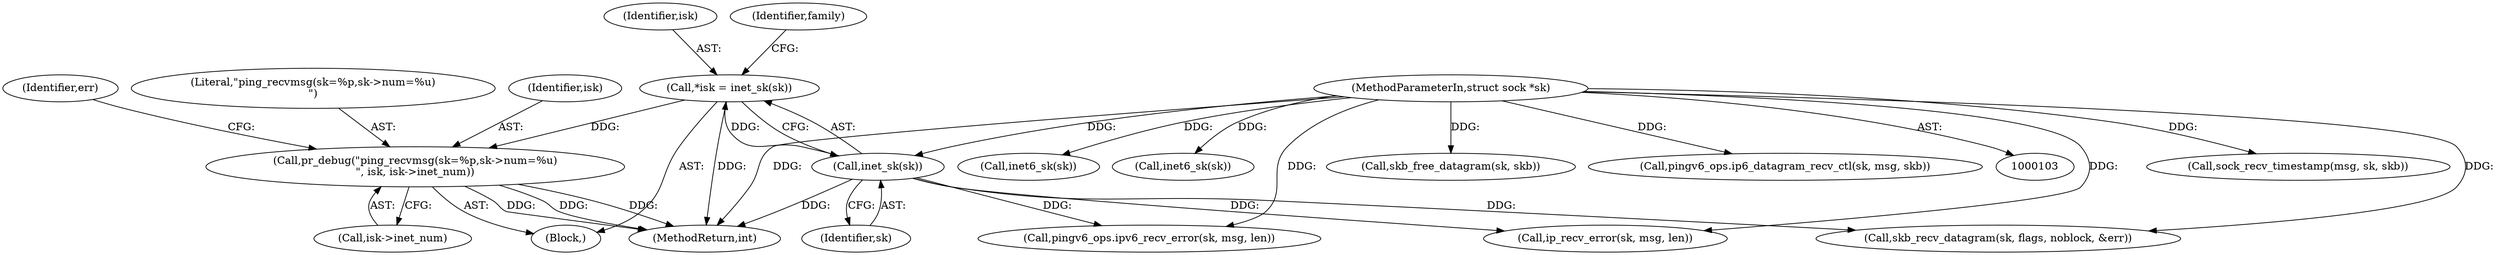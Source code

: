digraph "0_linux_cf970c002d270c36202bd5b9c2804d3097a52da0@pointer" {
"1000126" [label="(Call,pr_debug(\"ping_recvmsg(sk=%p,sk->num=%u)\n\", isk, isk->inet_num))"];
"1000113" [label="(Call,*isk = inet_sk(sk))"];
"1000115" [label="(Call,inet_sk(sk))"];
"1000105" [label="(MethodParameterIn,struct sock *sk)"];
"1000169" [label="(Call,skb_recv_datagram(sk, flags, noblock, &err))"];
"1000209" [label="(Call,sock_recv_timestamp(msg, sk, skb))"];
"1000163" [label="(Call,pingv6_ops.ipv6_recv_error(sk, msg, len))"];
"1000113" [label="(Call,*isk = inet_sk(sk))"];
"1000115" [label="(Call,inet_sk(sk))"];
"1000126" [label="(Call,pr_debug(\"ping_recvmsg(sk=%p,sk->num=%u)\n\", isk, isk->inet_num))"];
"1000277" [label="(Call,inet6_sk(sk))"];
"1000346" [label="(Call,inet6_sk(sk))"];
"1000361" [label="(Call,skb_free_datagram(sk, skb))"];
"1000370" [label="(MethodReturn,int)"];
"1000111" [label="(Block,)"];
"1000116" [label="(Identifier,sk)"];
"1000105" [label="(MethodParameterIn,struct sock *sk)"];
"1000152" [label="(Call,ip_recv_error(sk, msg, len))"];
"1000133" [label="(Identifier,err)"];
"1000114" [label="(Identifier,isk)"];
"1000350" [label="(Call,pingv6_ops.ip6_datagram_recv_ctl(sk, msg, skb))"];
"1000129" [label="(Call,isk->inet_num)"];
"1000119" [label="(Identifier,family)"];
"1000127" [label="(Literal,\"ping_recvmsg(sk=%p,sk->num=%u)\n\")"];
"1000128" [label="(Identifier,isk)"];
"1000126" -> "1000111"  [label="AST: "];
"1000126" -> "1000129"  [label="CFG: "];
"1000127" -> "1000126"  [label="AST: "];
"1000128" -> "1000126"  [label="AST: "];
"1000129" -> "1000126"  [label="AST: "];
"1000133" -> "1000126"  [label="CFG: "];
"1000126" -> "1000370"  [label="DDG: "];
"1000126" -> "1000370"  [label="DDG: "];
"1000126" -> "1000370"  [label="DDG: "];
"1000113" -> "1000126"  [label="DDG: "];
"1000113" -> "1000111"  [label="AST: "];
"1000113" -> "1000115"  [label="CFG: "];
"1000114" -> "1000113"  [label="AST: "];
"1000115" -> "1000113"  [label="AST: "];
"1000119" -> "1000113"  [label="CFG: "];
"1000113" -> "1000370"  [label="DDG: "];
"1000115" -> "1000113"  [label="DDG: "];
"1000115" -> "1000116"  [label="CFG: "];
"1000116" -> "1000115"  [label="AST: "];
"1000115" -> "1000370"  [label="DDG: "];
"1000105" -> "1000115"  [label="DDG: "];
"1000115" -> "1000152"  [label="DDG: "];
"1000115" -> "1000163"  [label="DDG: "];
"1000115" -> "1000169"  [label="DDG: "];
"1000105" -> "1000103"  [label="AST: "];
"1000105" -> "1000370"  [label="DDG: "];
"1000105" -> "1000152"  [label="DDG: "];
"1000105" -> "1000163"  [label="DDG: "];
"1000105" -> "1000169"  [label="DDG: "];
"1000105" -> "1000209"  [label="DDG: "];
"1000105" -> "1000277"  [label="DDG: "];
"1000105" -> "1000346"  [label="DDG: "];
"1000105" -> "1000350"  [label="DDG: "];
"1000105" -> "1000361"  [label="DDG: "];
}
